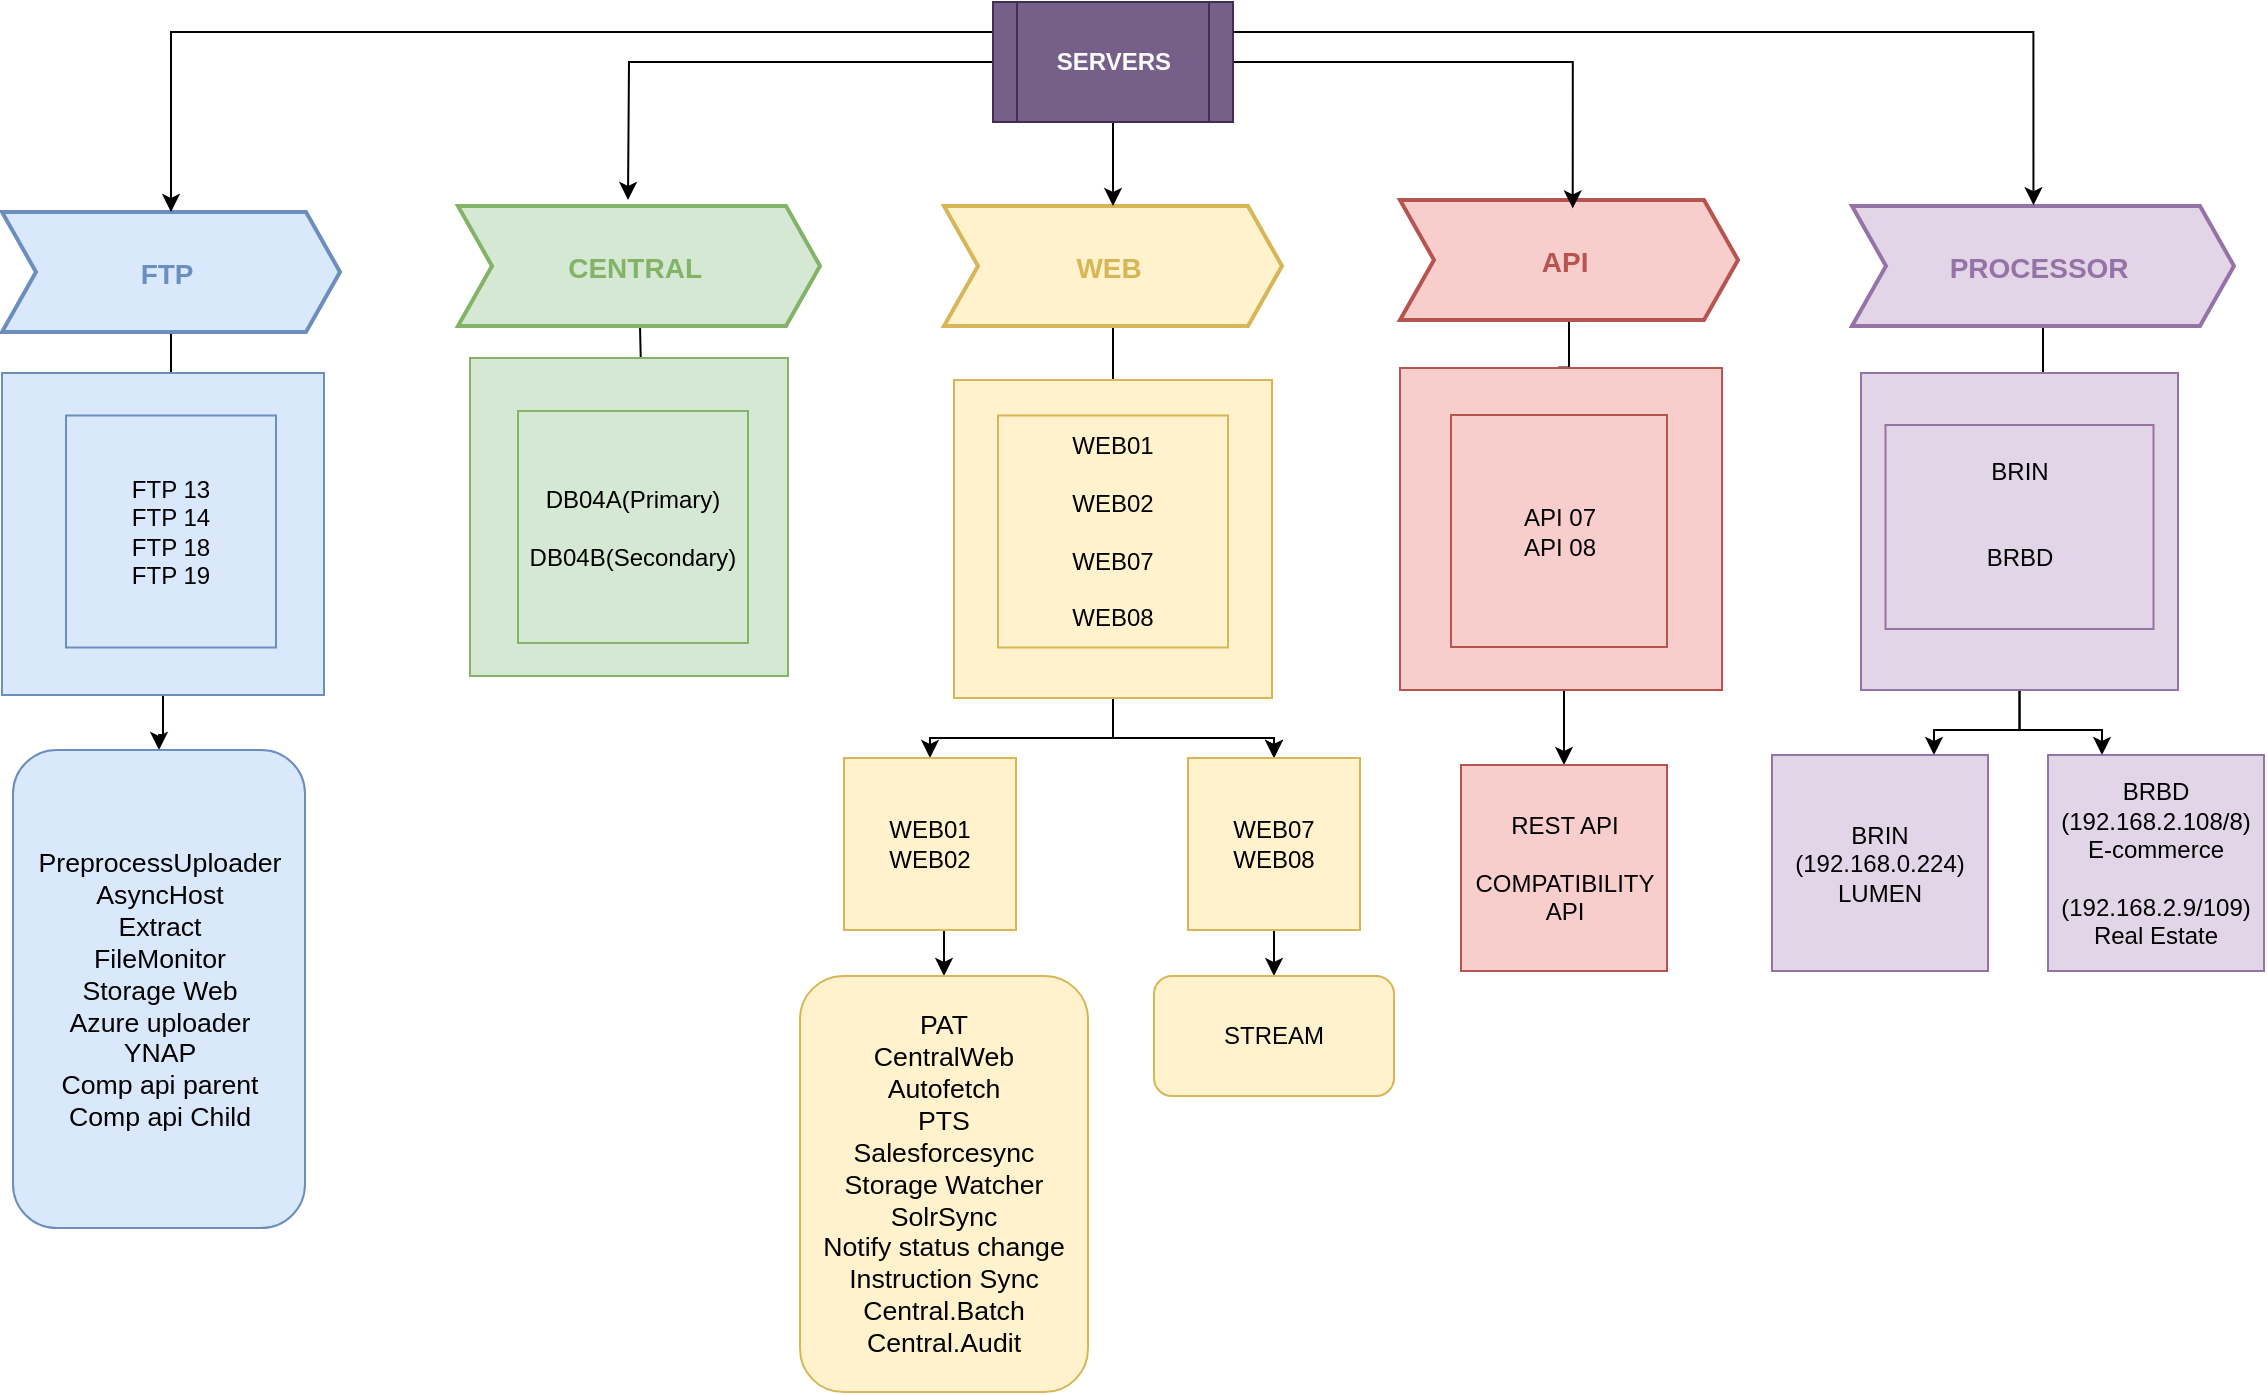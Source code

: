 <mxfile border="50" scale="3" compressed="false" locked="false" version="26.0.6">
  <diagram name="Blank" id="YmL12bMKpDGza6XwsDPr">
    <mxGraphModel dx="1068" dy="652" grid="0" gridSize="10" guides="1" tooltips="1" connect="1" arrows="1" fold="1" page="1" pageScale="1" pageWidth="1169" pageHeight="827" background="none" math="1" shadow="0">
      <root>
        <mxCell id="X5NqExCQtvZxIxQ7pmgY-0" />
        <mxCell id="1" parent="X5NqExCQtvZxIxQ7pmgY-0" />
        <mxCell id="tnYrrCxgJqpfB8aJMRDc-42" value="" style="edgeStyle=orthogonalEdgeStyle;rounded=0;orthogonalLoop=1;jettySize=auto;html=1;" edge="1" parent="1" source="NjAqU9Y5rHBkyYTPuW-a-2" target="CufCo2kyAGJHluFMc8VW-2">
          <mxGeometry relative="1" as="geometry" />
        </mxCell>
        <mxCell id="NjAqU9Y5rHBkyYTPuW-a-2" value="FTP " style="shape=step;perimeter=stepPerimeter;strokeColor=#6C8EBF;fontFamily=Helvetica;fontSize=14;fontColor=#6C8EBF;fillColor=#dae8fc;fixedSize=1;size=17;fontStyle=1;strokeWidth=2;spacingTop=0;points=[];" parent="1" vertex="1">
          <mxGeometry x="25" y="115" width="169" height="60" as="geometry" />
        </mxCell>
        <mxCell id="tnYrrCxgJqpfB8aJMRDc-38" value="" style="edgeStyle=orthogonalEdgeStyle;rounded=0;orthogonalLoop=1;jettySize=auto;html=1;" edge="1" parent="1" target="CufCo2kyAGJHluFMc8VW-5">
          <mxGeometry relative="1" as="geometry">
            <mxPoint x="344" y="172" as="sourcePoint" />
          </mxGeometry>
        </mxCell>
        <mxCell id="NjAqU9Y5rHBkyYTPuW-a-3" value="CENTRAL " style="shape=step;perimeter=stepPerimeter;strokeColor=#82B366;fontFamily=Helvetica;fontSize=14;fontColor=#82B366;fillColor=#d5e8d4;fixedSize=1;size=17;fontStyle=1;strokeWidth=2;spacingTop=0;points=[];" parent="1" vertex="1">
          <mxGeometry x="253" y="112" width="181" height="60" as="geometry" />
        </mxCell>
        <mxCell id="tnYrrCxgJqpfB8aJMRDc-30" value="" style="edgeStyle=orthogonalEdgeStyle;rounded=0;orthogonalLoop=1;jettySize=auto;html=1;" edge="1" parent="1" source="NjAqU9Y5rHBkyYTPuW-a-4" target="CufCo2kyAGJHluFMc8VW-9">
          <mxGeometry relative="1" as="geometry" />
        </mxCell>
        <mxCell id="NjAqU9Y5rHBkyYTPuW-a-4" value="WEB " style="shape=step;perimeter=stepPerimeter;strokeColor=#D6B656;fontFamily=Helvetica;fontSize=14;fontColor=#D6B656;fillColor=#fff2cc;fixedSize=1;size=17;fontStyle=1;strokeWidth=2;spacingTop=0;points=[];" parent="1" vertex="1">
          <mxGeometry x="496" y="112" width="169" height="60" as="geometry" />
        </mxCell>
        <mxCell id="tnYrrCxgJqpfB8aJMRDc-33" value="" style="edgeStyle=orthogonalEdgeStyle;rounded=0;orthogonalLoop=1;jettySize=auto;html=1;" edge="1" parent="1" source="NjAqU9Y5rHBkyYTPuW-a-5" target="CufCo2kyAGJHluFMc8VW-12">
          <mxGeometry relative="1" as="geometry" />
        </mxCell>
        <mxCell id="NjAqU9Y5rHBkyYTPuW-a-5" value="API " style="shape=step;perimeter=stepPerimeter;strokeColor=#B85450;fontFamily=Helvetica;fontSize=14;fontColor=#B85450;fillColor=#f8cecc;fixedSize=1;size=17;fontStyle=1;strokeWidth=2;spacingTop=0;points=[];" parent="1" vertex="1">
          <mxGeometry x="724" y="109" width="169" height="60" as="geometry" />
        </mxCell>
        <mxCell id="tnYrrCxgJqpfB8aJMRDc-14" value="" style="edgeStyle=orthogonalEdgeStyle;rounded=0;orthogonalLoop=1;jettySize=auto;html=1;" edge="1" parent="1" source="CufCo2kyAGJHluFMc8VW-1" target="tnYrrCxgJqpfB8aJMRDc-13">
          <mxGeometry relative="1" as="geometry" />
        </mxCell>
        <mxCell id="CufCo2kyAGJHluFMc8VW-1" value="" style="whiteSpace=wrap;html=1;aspect=fixed;fillColor=#dae8fc;strokeColor=#6c8ebf;" parent="1" vertex="1">
          <mxGeometry x="25" y="195.5" width="161" height="161" as="geometry" />
        </mxCell>
        <mxCell id="CufCo2kyAGJHluFMc8VW-2" value="FTP 13&lt;br&gt;FTP 14&lt;br&gt;FTP 18&lt;br&gt;FTP 19" style="text;strokeColor=#6c8ebf;align=center;fillColor=#dae8fc;html=1;verticalAlign=middle;whiteSpace=wrap;rounded=0;" parent="1" vertex="1">
          <mxGeometry x="57" y="216.75" width="105" height="116" as="geometry" />
        </mxCell>
        <mxCell id="CufCo2kyAGJHluFMc8VW-4" value="" style="whiteSpace=wrap;html=1;aspect=fixed;fillColor=#d5e8d4;strokeColor=#82b366;" parent="1" vertex="1">
          <mxGeometry x="259" y="188" width="159" height="159" as="geometry" />
        </mxCell>
        <mxCell id="CufCo2kyAGJHluFMc8VW-5" value="DB04A(Primary)&lt;br&gt;&lt;br&gt;DB04B(Secondary)" style="text;strokeColor=#82b366;align=center;fillColor=#d5e8d4;html=1;verticalAlign=middle;whiteSpace=wrap;rounded=0;" parent="1" vertex="1">
          <mxGeometry x="283" y="214.5" width="115" height="116" as="geometry" />
        </mxCell>
        <mxCell id="tnYrrCxgJqpfB8aJMRDc-6" value="" style="edgeStyle=orthogonalEdgeStyle;rounded=0;orthogonalLoop=1;jettySize=auto;html=1;" edge="1" parent="1" source="CufCo2kyAGJHluFMc8VW-8" target="tnYrrCxgJqpfB8aJMRDc-4">
          <mxGeometry relative="1" as="geometry" />
        </mxCell>
        <mxCell id="tnYrrCxgJqpfB8aJMRDc-7" value="" style="edgeStyle=orthogonalEdgeStyle;rounded=0;orthogonalLoop=1;jettySize=auto;html=1;" edge="1" parent="1" source="CufCo2kyAGJHluFMc8VW-8" target="tnYrrCxgJqpfB8aJMRDc-4">
          <mxGeometry relative="1" as="geometry" />
        </mxCell>
        <mxCell id="tnYrrCxgJqpfB8aJMRDc-8" style="edgeStyle=orthogonalEdgeStyle;rounded=0;orthogonalLoop=1;jettySize=auto;html=1;entryX=0.5;entryY=0;entryDx=0;entryDy=0;" edge="1" parent="1" source="CufCo2kyAGJHluFMc8VW-8" target="tnYrrCxgJqpfB8aJMRDc-3">
          <mxGeometry relative="1" as="geometry" />
        </mxCell>
        <mxCell id="CufCo2kyAGJHluFMc8VW-8" value="" style="whiteSpace=wrap;html=1;aspect=fixed;fillColor=#fff2cc;strokeColor=#d6b656;" parent="1" vertex="1">
          <mxGeometry x="501" y="199" width="159" height="159" as="geometry" />
        </mxCell>
        <mxCell id="CufCo2kyAGJHluFMc8VW-9" value="WEB01&lt;br&gt;&lt;br&gt;WEB02&lt;br&gt;&lt;br&gt;WEB07&lt;br&gt;&lt;br&gt;WEB08" style="text;strokeColor=#d6b656;align=center;fillColor=#fff2cc;html=1;verticalAlign=middle;whiteSpace=wrap;rounded=0;" parent="1" vertex="1">
          <mxGeometry x="523" y="216.75" width="115" height="116" as="geometry" />
        </mxCell>
        <mxCell id="CufCo2kyAGJHluFMc8VW-23" style="edgeStyle=orthogonalEdgeStyle;rounded=0;orthogonalLoop=1;jettySize=auto;html=1;exitX=0.5;exitY=1;exitDx=0;exitDy=0;entryX=0.5;entryY=0;entryDx=0;entryDy=0;" parent="1" source="CufCo2kyAGJHluFMc8VW-11" target="CufCo2kyAGJHluFMc8VW-19" edge="1">
          <mxGeometry relative="1" as="geometry" />
        </mxCell>
        <mxCell id="CufCo2kyAGJHluFMc8VW-11" value="" style="whiteSpace=wrap;html=1;aspect=fixed;fillColor=#f8cecc;strokeColor=#b85450;" parent="1" vertex="1">
          <mxGeometry x="724" y="193" width="161" height="161" as="geometry" />
        </mxCell>
        <mxCell id="CufCo2kyAGJHluFMc8VW-12" value="API 07&lt;br&gt;API 08" style="text;strokeColor=#b85450;align=center;fillColor=#f8cecc;html=1;verticalAlign=middle;whiteSpace=wrap;rounded=0;" parent="1" vertex="1">
          <mxGeometry x="749.5" y="216.5" width="108" height="116" as="geometry" />
        </mxCell>
        <mxCell id="tnYrrCxgJqpfB8aJMRDc-32" value="" style="edgeStyle=orthogonalEdgeStyle;rounded=0;orthogonalLoop=1;jettySize=auto;html=1;" edge="1" parent="1" source="CufCo2kyAGJHluFMc8VW-13" target="CufCo2kyAGJHluFMc8VW-15">
          <mxGeometry relative="1" as="geometry" />
        </mxCell>
        <mxCell id="CufCo2kyAGJHluFMc8VW-13" value="PROCESSOR " style="shape=step;perimeter=stepPerimeter;strokeColor=#9673A6;fontFamily=Helvetica;fontSize=14;fillColor=#e1d5e7;fixedSize=1;size=17;fontStyle=1;strokeWidth=2;spacingTop=0;points=[];gradientColor=none;fontColor=light-dark(#9673a6, #ededed);" parent="1" vertex="1">
          <mxGeometry x="950" y="112" width="191" height="60" as="geometry" />
        </mxCell>
        <mxCell id="CufCo2kyAGJHluFMc8VW-28" style="edgeStyle=orthogonalEdgeStyle;rounded=0;orthogonalLoop=1;jettySize=auto;html=1;exitX=0.5;exitY=1;exitDx=0;exitDy=0;entryX=0.75;entryY=0;entryDx=0;entryDy=0;" parent="1" source="CufCo2kyAGJHluFMc8VW-14" target="CufCo2kyAGJHluFMc8VW-24" edge="1">
          <mxGeometry relative="1" as="geometry" />
        </mxCell>
        <mxCell id="CufCo2kyAGJHluFMc8VW-30" style="edgeStyle=orthogonalEdgeStyle;rounded=0;orthogonalLoop=1;jettySize=auto;html=1;entryX=0.25;entryY=0;entryDx=0;entryDy=0;" parent="1" source="CufCo2kyAGJHluFMc8VW-14" target="CufCo2kyAGJHluFMc8VW-26" edge="1">
          <mxGeometry relative="1" as="geometry" />
        </mxCell>
        <mxCell id="CufCo2kyAGJHluFMc8VW-14" value="" style="whiteSpace=wrap;html=1;aspect=fixed;fillColor=#e1d5e7;strokeColor=#9673a6;" parent="1" vertex="1">
          <mxGeometry x="954.5" y="195.5" width="158.5" height="158.5" as="geometry" />
        </mxCell>
        <mxCell id="CufCo2kyAGJHluFMc8VW-15" value="BRIN&lt;br&gt;&lt;br&gt;&lt;br&gt;BRBD&lt;div&gt;&lt;br/&gt;&lt;/div&gt;" style="text;strokeColor=#9673a6;align=center;fillColor=#e1d5e7;html=1;verticalAlign=middle;whiteSpace=wrap;rounded=0;" parent="1" vertex="1">
          <mxGeometry x="966.75" y="221.5" width="134" height="102" as="geometry" />
        </mxCell>
        <mxCell id="CufCo2kyAGJHluFMc8VW-19" value="REST API&lt;br&gt;&lt;br&gt;COMPATIBILITY API" style="whiteSpace=wrap;html=1;aspect=fixed;fillColor=#f8cecc;strokeColor=#b85450;" parent="1" vertex="1">
          <mxGeometry x="754.5" y="391.5" width="103" height="103" as="geometry" />
        </mxCell>
        <mxCell id="CufCo2kyAGJHluFMc8VW-24" value="BRIN (192.168.0.224)&lt;br&gt;LUMEN" style="whiteSpace=wrap;html=1;aspect=fixed;fillColor=#e1d5e7;strokeColor=#9673a6;" parent="1" vertex="1">
          <mxGeometry x="910" y="386.5" width="108" height="108" as="geometry" />
        </mxCell>
        <mxCell id="CufCo2kyAGJHluFMc8VW-26" value="BRBD (192.168.2.108/8)&lt;br&gt;E-commerce&lt;br&gt;&lt;br&gt;(192.168.2.9/109)&lt;br&gt;Real Estate" style="whiteSpace=wrap;html=1;aspect=fixed;fillColor=#e1d5e7;strokeColor=#9673a6;" parent="1" vertex="1">
          <mxGeometry x="1048" y="386.5" width="108" height="108" as="geometry" />
        </mxCell>
        <mxCell id="tnYrrCxgJqpfB8aJMRDc-11" style="edgeStyle=orthogonalEdgeStyle;rounded=0;orthogonalLoop=1;jettySize=auto;html=1;exitX=0.5;exitY=1;exitDx=0;exitDy=0;entryX=0.5;entryY=0;entryDx=0;entryDy=0;" edge="1" parent="1" source="tnYrrCxgJqpfB8aJMRDc-3" target="tnYrrCxgJqpfB8aJMRDc-10">
          <mxGeometry relative="1" as="geometry" />
        </mxCell>
        <mxCell id="tnYrrCxgJqpfB8aJMRDc-3" value="WEB01&lt;br&gt;WEB02" style="whiteSpace=wrap;html=1;aspect=fixed;fillColor=#fff2cc;strokeColor=#d6b656;" vertex="1" parent="1">
          <mxGeometry x="446" y="388" width="86" height="86" as="geometry" />
        </mxCell>
        <mxCell id="tnYrrCxgJqpfB8aJMRDc-12" style="edgeStyle=orthogonalEdgeStyle;rounded=0;orthogonalLoop=1;jettySize=auto;html=1;exitX=0.5;exitY=1;exitDx=0;exitDy=0;" edge="1" parent="1" source="tnYrrCxgJqpfB8aJMRDc-4" target="tnYrrCxgJqpfB8aJMRDc-9">
          <mxGeometry relative="1" as="geometry" />
        </mxCell>
        <mxCell id="tnYrrCxgJqpfB8aJMRDc-4" value="WEB07&lt;br&gt;WEB08" style="whiteSpace=wrap;html=1;aspect=fixed;fillColor=#fff2cc;strokeColor=#d6b656;" vertex="1" parent="1">
          <mxGeometry x="618" y="388" width="86" height="86" as="geometry" />
        </mxCell>
        <mxCell id="tnYrrCxgJqpfB8aJMRDc-9" value="STREAM" style="rounded=1;whiteSpace=wrap;html=1;fillColor=#fff2cc;strokeColor=#d6b656;" vertex="1" parent="1">
          <mxGeometry x="601" y="497" width="120" height="60" as="geometry" />
        </mxCell>
        <mxCell id="tnYrrCxgJqpfB8aJMRDc-10" value="&lt;span style=&quot;font-size: 10pt; font-family: Arial;&quot; data-sheets-root=&quot;1&quot;&gt;PAT&lt;br&gt;&lt;span style=&quot;font-size: 10pt;&quot; data-sheets-root=&quot;1&quot;&gt;CentralWeb&lt;br&gt;Autofetch&lt;br&gt;PTS&lt;br&gt;Salesforcesync&lt;br&gt;Storage Watcher&lt;br&gt;SolrSync&lt;br&gt;Notify status change&lt;br&gt;Instruction Sync&lt;br&gt;Central.Batch&lt;br&gt;Central.Audit&lt;br&gt;&lt;/span&gt;&lt;/span&gt;" style="rounded=1;whiteSpace=wrap;html=1;fillColor=#fff2cc;strokeColor=#d6b656;" vertex="1" parent="1">
          <mxGeometry x="424" y="497" width="144" height="208" as="geometry" />
        </mxCell>
        <mxCell id="tnYrrCxgJqpfB8aJMRDc-13" value="&lt;span style=&quot;font-size: 10pt; font-family: Arial;&quot; data-sheets-root=&quot;1&quot;&gt;PreprocessUploader&lt;br&gt;AsyncHost&lt;br&gt;Extract&lt;br&gt;FileMonitor&lt;br&gt;Storage Web&lt;br&gt;Azure uploader&lt;br&gt;YNAP&lt;br&gt;Comp api parent&lt;br&gt;Comp api Child&lt;br&gt;&lt;/span&gt;" style="rounded=1;whiteSpace=wrap;html=1;fillColor=#dae8fc;strokeColor=#6c8ebf;" vertex="1" parent="1">
          <mxGeometry x="30.5" y="384" width="146" height="239" as="geometry" />
        </mxCell>
        <mxCell id="tnYrrCxgJqpfB8aJMRDc-20" value="" style="edgeStyle=orthogonalEdgeStyle;rounded=0;orthogonalLoop=1;jettySize=auto;html=1;" edge="1" parent="1" source="tnYrrCxgJqpfB8aJMRDc-19" target="NjAqU9Y5rHBkyYTPuW-a-4">
          <mxGeometry relative="1" as="geometry" />
        </mxCell>
        <mxCell id="tnYrrCxgJqpfB8aJMRDc-22" value="" style="edgeStyle=orthogonalEdgeStyle;rounded=0;orthogonalLoop=1;jettySize=auto;html=1;entryX=0.511;entryY=0.07;entryDx=0;entryDy=0;entryPerimeter=0;exitX=1;exitY=0.5;exitDx=0;exitDy=0;" edge="1" parent="1" source="tnYrrCxgJqpfB8aJMRDc-19" target="NjAqU9Y5rHBkyYTPuW-a-5">
          <mxGeometry relative="1" as="geometry">
            <mxPoint x="640.5" y="45" as="sourcePoint" />
            <mxPoint x="783" y="105" as="targetPoint" />
          </mxGeometry>
        </mxCell>
        <mxCell id="tnYrrCxgJqpfB8aJMRDc-25" value="" style="edgeStyle=orthogonalEdgeStyle;rounded=0;orthogonalLoop=1;jettySize=auto;html=1;" edge="1" parent="1" source="tnYrrCxgJqpfB8aJMRDc-19">
          <mxGeometry relative="1" as="geometry">
            <mxPoint x="338" y="109" as="targetPoint" />
          </mxGeometry>
        </mxCell>
        <mxCell id="tnYrrCxgJqpfB8aJMRDc-28" style="edgeStyle=orthogonalEdgeStyle;rounded=0;orthogonalLoop=1;jettySize=auto;html=1;exitX=0;exitY=0.25;exitDx=0;exitDy=0;" edge="1" parent="1" source="tnYrrCxgJqpfB8aJMRDc-19" target="NjAqU9Y5rHBkyYTPuW-a-2">
          <mxGeometry relative="1" as="geometry">
            <mxPoint x="104.8" y="113.2" as="targetPoint" />
          </mxGeometry>
        </mxCell>
        <mxCell id="tnYrrCxgJqpfB8aJMRDc-19" value="&lt;b&gt;SERVERS&lt;/b&gt;" style="shape=process;whiteSpace=wrap;html=1;backgroundOutline=1;fillColor=#76608a;strokeColor=#432D57;fontColor=#ffffff;" vertex="1" parent="1">
          <mxGeometry x="520.5" y="10" width="120" height="60" as="geometry" />
        </mxCell>
        <mxCell id="tnYrrCxgJqpfB8aJMRDc-23" style="edgeStyle=orthogonalEdgeStyle;rounded=0;orthogonalLoop=1;jettySize=auto;html=1;entryX=0.475;entryY=-0.007;entryDx=0;entryDy=0;entryPerimeter=0;exitX=1;exitY=0.25;exitDx=0;exitDy=0;" edge="1" parent="1" source="tnYrrCxgJqpfB8aJMRDc-19" target="CufCo2kyAGJHluFMc8VW-13">
          <mxGeometry relative="1" as="geometry">
            <mxPoint x="644" y="28" as="sourcePoint" />
          </mxGeometry>
        </mxCell>
      </root>
    </mxGraphModel>
  </diagram>
</mxfile>
